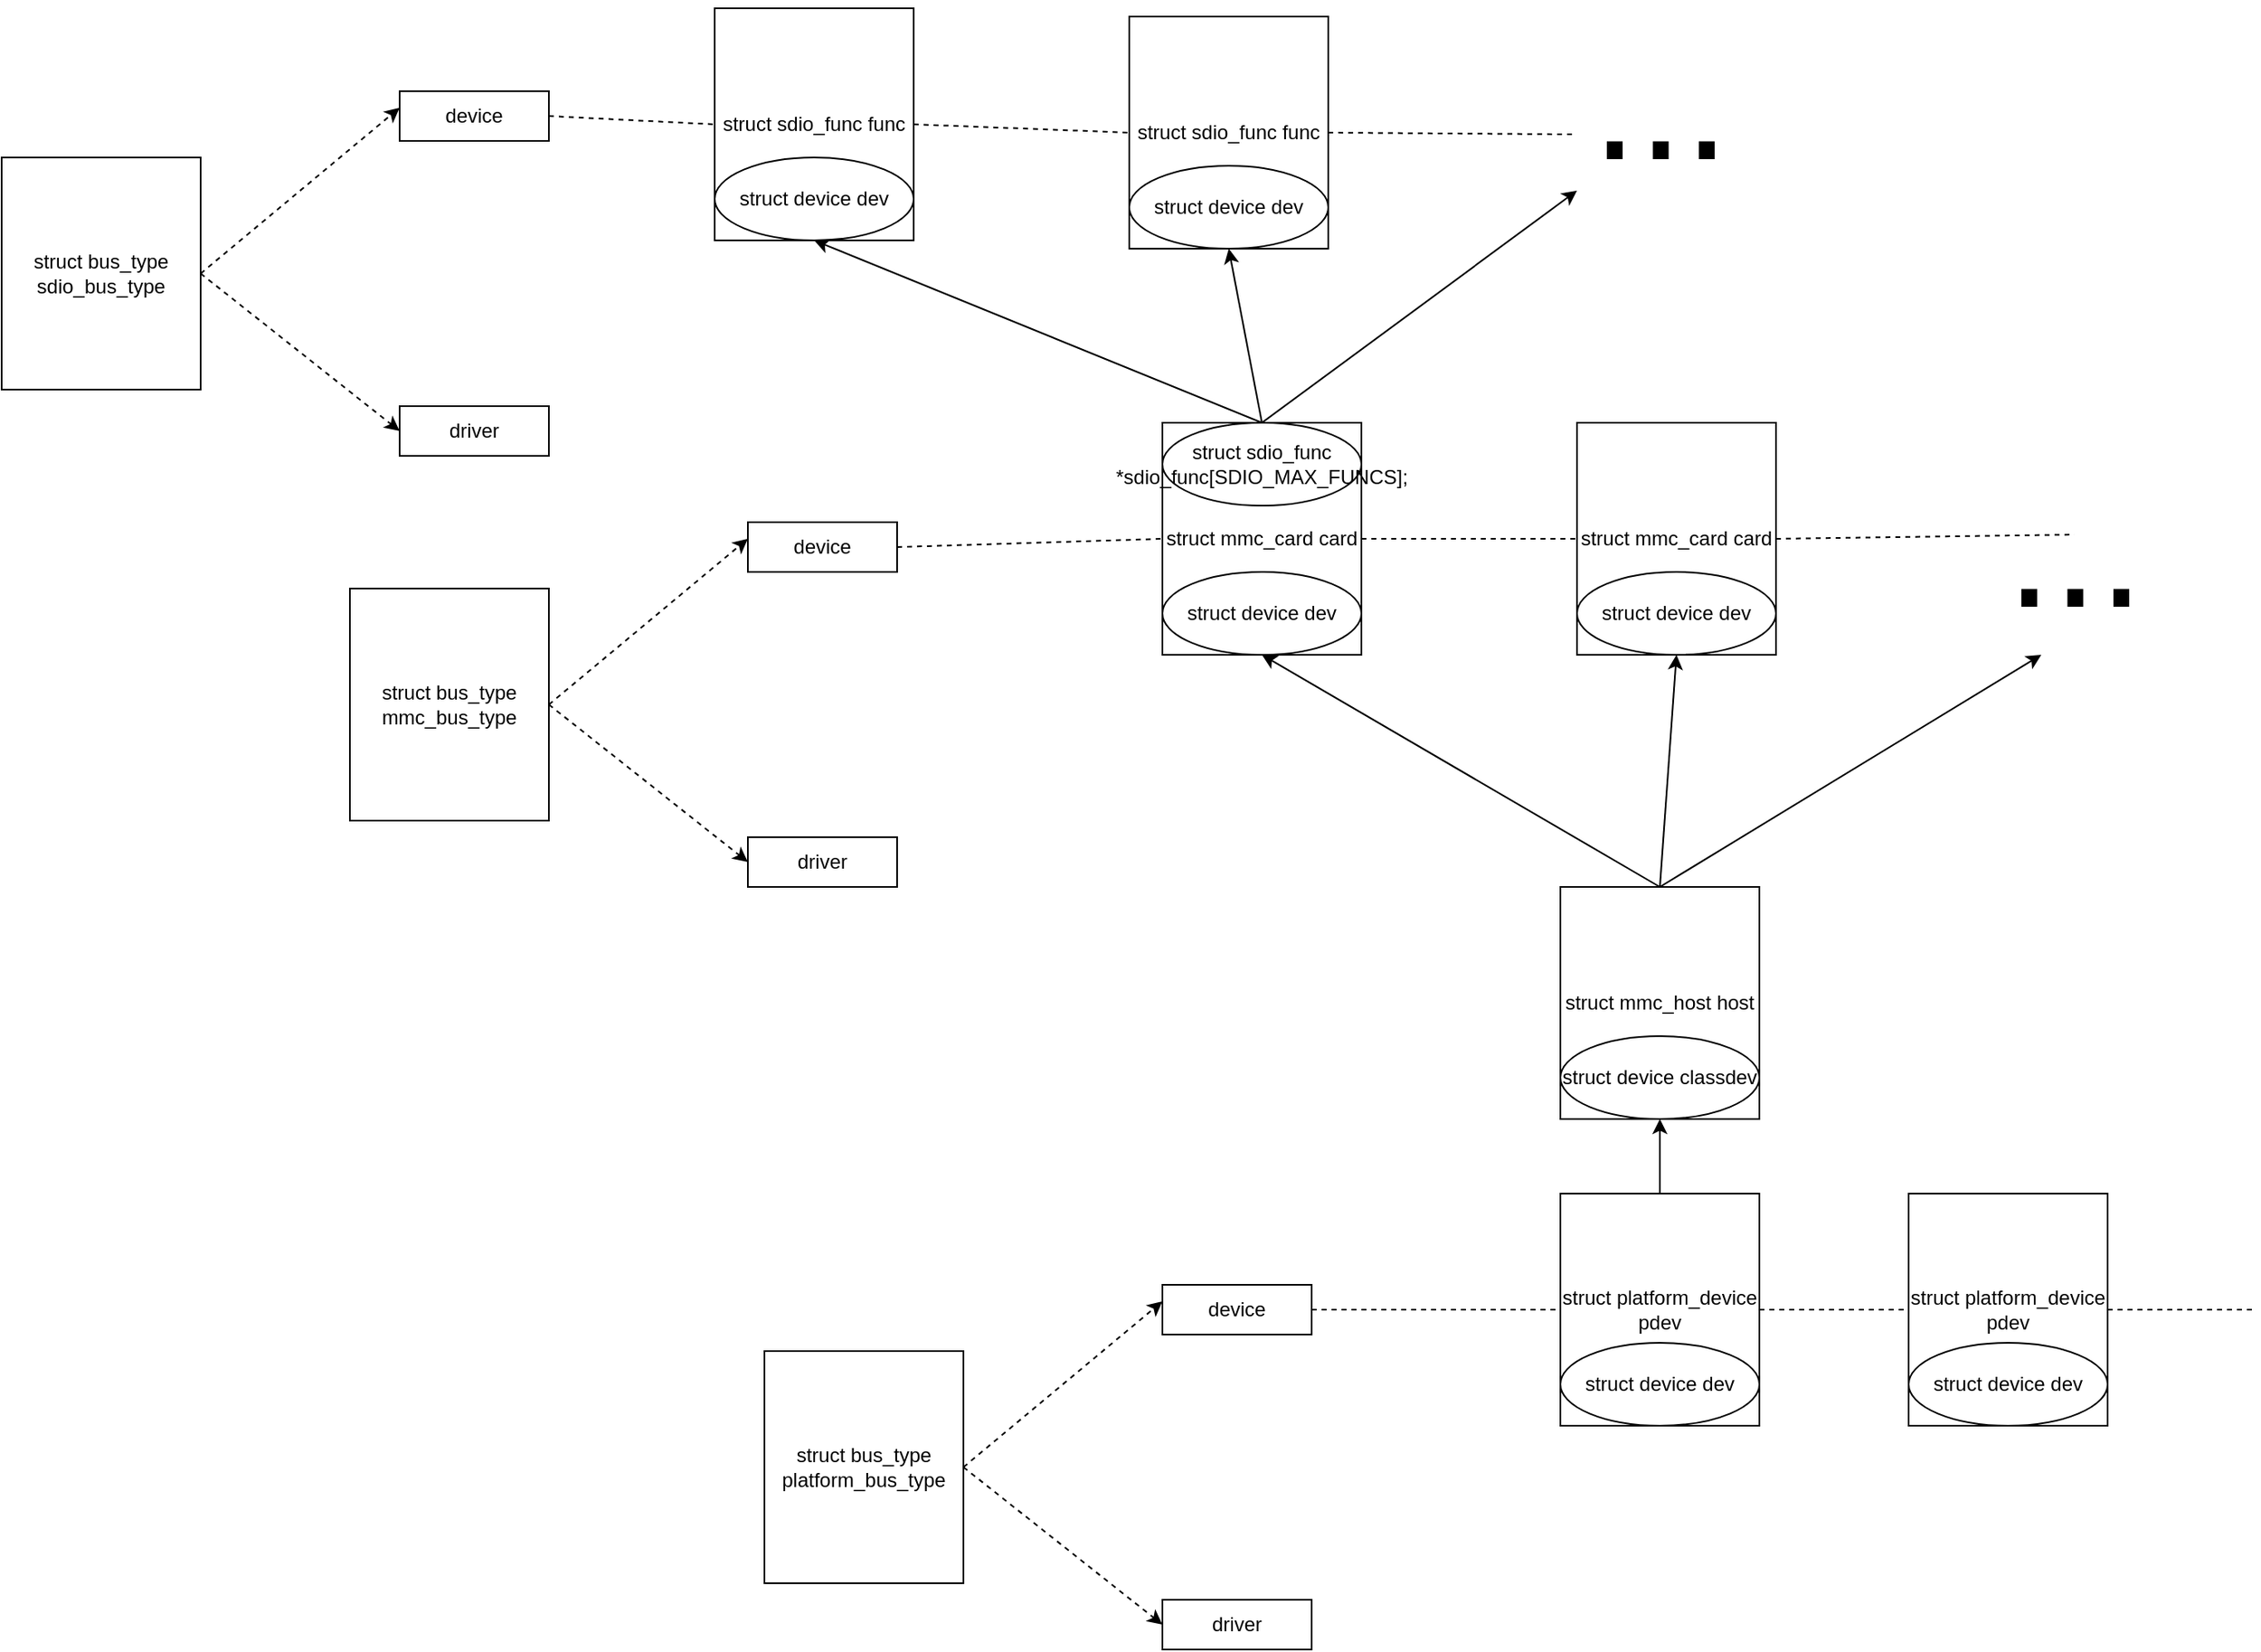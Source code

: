 <mxfile version="17.4.5" type="device"><diagram id="Q6IWTqOvN91mk50v-B2y" name="总线设备拓扑结构"><mxGraphModel dx="3475" dy="854" grid="1" gridSize="10" guides="1" tooltips="1" connect="1" arrows="1" fold="1" page="1" pageScale="1" pageWidth="827" pageHeight="1169" math="0" shadow="0"><root><mxCell id="0"/><mxCell id="1" parent="0"/><mxCell id="PZFpVpFGpjzejOJH2RGV-1" value="struct platform_device pdev" style="rounded=0;whiteSpace=wrap;html=1;" vertex="1" parent="1"><mxGeometry x="-550" y="815" width="120" height="140" as="geometry"/></mxCell><mxCell id="PZFpVpFGpjzejOJH2RGV-2" value="struct device dev" style="ellipse;whiteSpace=wrap;html=1;" vertex="1" parent="1"><mxGeometry x="-550" y="905" width="120" height="50" as="geometry"/></mxCell><mxCell id="PZFpVpFGpjzejOJH2RGV-3" value="struct mmc_host host" style="rounded=0;whiteSpace=wrap;html=1;" vertex="1" parent="1"><mxGeometry x="-550" y="630" width="120" height="140" as="geometry"/></mxCell><mxCell id="PZFpVpFGpjzejOJH2RGV-4" value="struct device classdev" style="ellipse;whiteSpace=wrap;html=1;" vertex="1" parent="1"><mxGeometry x="-550" y="720" width="120" height="50" as="geometry"/></mxCell><mxCell id="PZFpVpFGpjzejOJH2RGV-5" value="struct mmc_card card" style="rounded=0;whiteSpace=wrap;html=1;" vertex="1" parent="1"><mxGeometry x="-790" y="350" width="120" height="140" as="geometry"/></mxCell><mxCell id="PZFpVpFGpjzejOJH2RGV-6" value="struct device dev" style="ellipse;whiteSpace=wrap;html=1;" vertex="1" parent="1"><mxGeometry x="-790" y="440" width="120" height="50" as="geometry"/></mxCell><mxCell id="PZFpVpFGpjzejOJH2RGV-7" value="struct sdio_func func" style="rounded=0;whiteSpace=wrap;html=1;" vertex="1" parent="1"><mxGeometry x="-1060" y="100" width="120" height="140" as="geometry"/></mxCell><mxCell id="PZFpVpFGpjzejOJH2RGV-8" value="struct device dev" style="ellipse;whiteSpace=wrap;html=1;" vertex="1" parent="1"><mxGeometry x="-1060" y="190" width="120" height="50" as="geometry"/></mxCell><mxCell id="PZFpVpFGpjzejOJH2RGV-9" value="" style="endArrow=classic;html=1;rounded=0;exitX=0.5;exitY=0;exitDx=0;exitDy=0;entryX=0.5;entryY=1;entryDx=0;entryDy=0;" edge="1" parent="1" source="PZFpVpFGpjzejOJH2RGV-1" target="PZFpVpFGpjzejOJH2RGV-4"><mxGeometry width="50" height="50" relative="1" as="geometry"><mxPoint x="-300" y="880" as="sourcePoint"/><mxPoint x="-250" y="830" as="targetPoint"/></mxGeometry></mxCell><mxCell id="PZFpVpFGpjzejOJH2RGV-10" value="" style="endArrow=classic;html=1;rounded=0;exitX=0.5;exitY=0;exitDx=0;exitDy=0;entryX=0.5;entryY=1;entryDx=0;entryDy=0;" edge="1" parent="1" source="PZFpVpFGpjzejOJH2RGV-3" target="PZFpVpFGpjzejOJH2RGV-6"><mxGeometry width="50" height="50" relative="1" as="geometry"><mxPoint x="-130" y="559.76" as="sourcePoint"/><mxPoint x="-80" y="559.76" as="targetPoint"/></mxGeometry></mxCell><mxCell id="PZFpVpFGpjzejOJH2RGV-11" value="" style="endArrow=classic;html=1;rounded=0;exitX=0.5;exitY=0;exitDx=0;exitDy=0;entryX=0.5;entryY=1;entryDx=0;entryDy=0;" edge="1" parent="1" source="PZFpVpFGpjzejOJH2RGV-22" target="PZFpVpFGpjzejOJH2RGV-8"><mxGeometry width="50" height="50" relative="1" as="geometry"><mxPoint x="87" y="309.71" as="sourcePoint"/><mxPoint x="137" y="309.71" as="targetPoint"/></mxGeometry></mxCell><mxCell id="PZFpVpFGpjzejOJH2RGV-12" value="struct sdio_func func" style="rounded=0;whiteSpace=wrap;html=1;" vertex="1" parent="1"><mxGeometry x="-810" y="105" width="120" height="140" as="geometry"/></mxCell><mxCell id="PZFpVpFGpjzejOJH2RGV-13" value="struct device dev" style="ellipse;whiteSpace=wrap;html=1;" vertex="1" parent="1"><mxGeometry x="-810" y="195" width="120" height="50" as="geometry"/></mxCell><mxCell id="PZFpVpFGpjzejOJH2RGV-14" value="" style="endArrow=classic;html=1;rounded=0;exitX=0.5;exitY=0;exitDx=0;exitDy=0;entryX=0.5;entryY=1;entryDx=0;entryDy=0;" edge="1" parent="1" source="PZFpVpFGpjzejOJH2RGV-22" target="PZFpVpFGpjzejOJH2RGV-13"><mxGeometry width="50" height="50" relative="1" as="geometry"><mxPoint x="-640" y="419.76" as="sourcePoint"/><mxPoint x="-590" y="419.76" as="targetPoint"/></mxGeometry></mxCell><mxCell id="PZFpVpFGpjzejOJH2RGV-15" value="struct mmc_card card" style="rounded=0;whiteSpace=wrap;html=1;" vertex="1" parent="1"><mxGeometry x="-540" y="350" width="120" height="140" as="geometry"/></mxCell><mxCell id="PZFpVpFGpjzejOJH2RGV-16" value="struct device dev" style="ellipse;whiteSpace=wrap;html=1;" vertex="1" parent="1"><mxGeometry x="-540" y="440" width="120" height="50" as="geometry"/></mxCell><mxCell id="PZFpVpFGpjzejOJH2RGV-17" value="" style="endArrow=classic;html=1;rounded=0;entryX=0.5;entryY=1;entryDx=0;entryDy=0;" edge="1" parent="1" target="PZFpVpFGpjzejOJH2RGV-15"><mxGeometry width="50" height="50" relative="1" as="geometry"><mxPoint x="-490" y="630" as="sourcePoint"/><mxPoint x="-170" y="850" as="targetPoint"/></mxGeometry></mxCell><mxCell id="PZFpVpFGpjzejOJH2RGV-18" value="" style="endArrow=classic;html=1;rounded=0;" edge="1" parent="1"><mxGeometry width="50" height="50" relative="1" as="geometry"><mxPoint x="-490" y="630" as="sourcePoint"/><mxPoint x="-260" y="490" as="targetPoint"/></mxGeometry></mxCell><mxCell id="PZFpVpFGpjzejOJH2RGV-19" value="&lt;font style=&quot;font-size: 100px&quot;&gt;...&lt;/font&gt;" style="text;html=1;align=center;verticalAlign=middle;resizable=0;points=[];autosize=1;strokeColor=none;fillColor=none;" vertex="1" parent="1"><mxGeometry x="-290" y="400" width="100" height="50" as="geometry"/></mxCell><mxCell id="PZFpVpFGpjzejOJH2RGV-20" value="" style="endArrow=classic;html=1;rounded=0;fontSize=100;exitX=0.5;exitY=0;exitDx=0;exitDy=0;" edge="1" parent="1" source="PZFpVpFGpjzejOJH2RGV-22"><mxGeometry width="50" height="50" relative="1" as="geometry"><mxPoint x="-660" y="320" as="sourcePoint"/><mxPoint x="-540" y="210" as="targetPoint"/></mxGeometry></mxCell><mxCell id="PZFpVpFGpjzejOJH2RGV-21" value="&lt;font style=&quot;font-size: 100px&quot;&gt;...&lt;/font&gt;" style="text;html=1;align=center;verticalAlign=middle;resizable=0;points=[];autosize=1;strokeColor=none;fillColor=none;" vertex="1" parent="1"><mxGeometry x="-540" y="130" width="100" height="50" as="geometry"/></mxCell><mxCell id="PZFpVpFGpjzejOJH2RGV-22" value="&lt;span style=&quot;font-size: 12px&quot;&gt;struct sdio_func&lt;span&gt;&#9;&lt;/span&gt;*sdio_func[SDIO_MAX_FUNCS];&lt;/span&gt;" style="ellipse;whiteSpace=wrap;html=1;" vertex="1" parent="1"><mxGeometry x="-790" y="350" width="120" height="50" as="geometry"/></mxCell><mxCell id="PZFpVpFGpjzejOJH2RGV-23" value="struct bus_type platform_bus_type" style="rounded=0;whiteSpace=wrap;html=1;" vertex="1" parent="1"><mxGeometry x="-1030" y="910" width="120" height="140" as="geometry"/></mxCell><mxCell id="PZFpVpFGpjzejOJH2RGV-24" value="" style="endArrow=classic;html=1;rounded=0;fontSize=100;exitX=1;exitY=0.5;exitDx=0;exitDy=0;dashed=1;" edge="1" parent="1" source="PZFpVpFGpjzejOJH2RGV-23"><mxGeometry width="50" height="50" relative="1" as="geometry"><mxPoint x="-720" y="880" as="sourcePoint"/><mxPoint x="-790" y="880" as="targetPoint"/></mxGeometry></mxCell><mxCell id="PZFpVpFGpjzejOJH2RGV-25" value="device" style="rounded=0;whiteSpace=wrap;html=1;" vertex="1" parent="1"><mxGeometry x="-790" y="870" width="90" height="30" as="geometry"/></mxCell><mxCell id="PZFpVpFGpjzejOJH2RGV-26" value="driver" style="rounded=0;whiteSpace=wrap;html=1;" vertex="1" parent="1"><mxGeometry x="-790" y="1060" width="90" height="30" as="geometry"/></mxCell><mxCell id="PZFpVpFGpjzejOJH2RGV-27" value="" style="endArrow=classic;html=1;rounded=0;fontSize=12;exitX=1;exitY=0.5;exitDx=0;exitDy=0;entryX=0;entryY=0.5;entryDx=0;entryDy=0;dashed=1;" edge="1" parent="1" source="PZFpVpFGpjzejOJH2RGV-23" target="PZFpVpFGpjzejOJH2RGV-26"><mxGeometry width="50" height="50" relative="1" as="geometry"><mxPoint x="-840" y="1020" as="sourcePoint"/><mxPoint x="-790" y="970" as="targetPoint"/></mxGeometry></mxCell><mxCell id="PZFpVpFGpjzejOJH2RGV-28" value="struct platform_device pdev" style="rounded=0;whiteSpace=wrap;html=1;" vertex="1" parent="1"><mxGeometry x="-340" y="815" width="120" height="140" as="geometry"/></mxCell><mxCell id="PZFpVpFGpjzejOJH2RGV-29" value="struct device dev" style="ellipse;whiteSpace=wrap;html=1;" vertex="1" parent="1"><mxGeometry x="-340" y="905" width="120" height="50" as="geometry"/></mxCell><mxCell id="PZFpVpFGpjzejOJH2RGV-30" value="struct bus_type mmc_bus_type" style="rounded=0;whiteSpace=wrap;html=1;" vertex="1" parent="1"><mxGeometry x="-1280" y="450" width="120" height="140" as="geometry"/></mxCell><mxCell id="PZFpVpFGpjzejOJH2RGV-31" value="" style="endArrow=classic;html=1;rounded=0;fontSize=100;exitX=1;exitY=0.5;exitDx=0;exitDy=0;dashed=1;" edge="1" parent="1" source="PZFpVpFGpjzejOJH2RGV-30"><mxGeometry width="50" height="50" relative="1" as="geometry"><mxPoint x="-970" y="420" as="sourcePoint"/><mxPoint x="-1040" y="420" as="targetPoint"/></mxGeometry></mxCell><mxCell id="PZFpVpFGpjzejOJH2RGV-32" value="device" style="rounded=0;whiteSpace=wrap;html=1;" vertex="1" parent="1"><mxGeometry x="-1040" y="410" width="90" height="30" as="geometry"/></mxCell><mxCell id="PZFpVpFGpjzejOJH2RGV-33" value="driver" style="rounded=0;whiteSpace=wrap;html=1;" vertex="1" parent="1"><mxGeometry x="-1040" y="600" width="90" height="30" as="geometry"/></mxCell><mxCell id="PZFpVpFGpjzejOJH2RGV-34" value="" style="endArrow=classic;html=1;rounded=0;fontSize=12;exitX=1;exitY=0.5;exitDx=0;exitDy=0;entryX=0;entryY=0.5;entryDx=0;entryDy=0;dashed=1;" edge="1" parent="1" source="PZFpVpFGpjzejOJH2RGV-30" target="PZFpVpFGpjzejOJH2RGV-33"><mxGeometry width="50" height="50" relative="1" as="geometry"><mxPoint x="-1090" y="560" as="sourcePoint"/><mxPoint x="-1040" y="510" as="targetPoint"/></mxGeometry></mxCell><mxCell id="PZFpVpFGpjzejOJH2RGV-35" value="" style="endArrow=none;dashed=1;html=1;rounded=0;fontSize=12;exitX=1;exitY=0.5;exitDx=0;exitDy=0;entryX=0;entryY=0.5;entryDx=0;entryDy=0;" edge="1" parent="1" source="PZFpVpFGpjzejOJH2RGV-32" target="PZFpVpFGpjzejOJH2RGV-5"><mxGeometry width="50" height="50" relative="1" as="geometry"><mxPoint x="-860" y="620" as="sourcePoint"/><mxPoint x="-810" y="570" as="targetPoint"/></mxGeometry></mxCell><mxCell id="PZFpVpFGpjzejOJH2RGV-36" value="" style="endArrow=none;dashed=1;html=1;rounded=0;fontSize=12;exitX=1;exitY=0.5;exitDx=0;exitDy=0;entryX=0;entryY=0.5;entryDx=0;entryDy=0;" edge="1" parent="1" source="PZFpVpFGpjzejOJH2RGV-25" target="PZFpVpFGpjzejOJH2RGV-1"><mxGeometry width="50" height="50" relative="1" as="geometry"><mxPoint x="-680" y="830" as="sourcePoint"/><mxPoint x="-630" y="780" as="targetPoint"/></mxGeometry></mxCell><mxCell id="PZFpVpFGpjzejOJH2RGV-37" value="" style="endArrow=none;dashed=1;html=1;rounded=0;fontSize=12;entryX=0;entryY=0.5;entryDx=0;entryDy=0;exitX=1;exitY=0.5;exitDx=0;exitDy=0;" edge="1" parent="1" source="PZFpVpFGpjzejOJH2RGV-1" target="PZFpVpFGpjzejOJH2RGV-28"><mxGeometry width="50" height="50" relative="1" as="geometry"><mxPoint x="-870" y="730" as="sourcePoint"/><mxPoint x="-820" y="680" as="targetPoint"/></mxGeometry></mxCell><mxCell id="PZFpVpFGpjzejOJH2RGV-38" value="" style="endArrow=none;dashed=1;html=1;rounded=0;fontSize=12;exitX=1;exitY=0.5;exitDx=0;exitDy=0;" edge="1" parent="1" source="PZFpVpFGpjzejOJH2RGV-28"><mxGeometry width="50" height="50" relative="1" as="geometry"><mxPoint x="-160" y="890" as="sourcePoint"/><mxPoint x="-130" y="885" as="targetPoint"/></mxGeometry></mxCell><mxCell id="PZFpVpFGpjzejOJH2RGV-39" value="" style="endArrow=none;dashed=1;html=1;rounded=0;fontSize=12;exitX=1;exitY=0.5;exitDx=0;exitDy=0;entryX=0;entryY=0.5;entryDx=0;entryDy=0;" edge="1" parent="1" source="PZFpVpFGpjzejOJH2RGV-5" target="PZFpVpFGpjzejOJH2RGV-15"><mxGeometry width="50" height="50" relative="1" as="geometry"><mxPoint x="-740" y="660" as="sourcePoint"/><mxPoint x="-690" y="610" as="targetPoint"/></mxGeometry></mxCell><mxCell id="PZFpVpFGpjzejOJH2RGV-40" value="" style="endArrow=none;dashed=1;html=1;rounded=0;fontSize=12;exitX=1;exitY=0.5;exitDx=0;exitDy=0;entryX=0;entryY=0.5;entryDx=0;entryDy=0;" edge="1" parent="1" source="PZFpVpFGpjzejOJH2RGV-15"><mxGeometry width="50" height="50" relative="1" as="geometry"><mxPoint x="-420" y="422.5" as="sourcePoint"/><mxPoint x="-240" y="417.5" as="targetPoint"/></mxGeometry></mxCell><mxCell id="PZFpVpFGpjzejOJH2RGV-41" value="struct bus_type sdio_bus_type" style="rounded=0;whiteSpace=wrap;html=1;" vertex="1" parent="1"><mxGeometry x="-1490" y="190" width="120" height="140" as="geometry"/></mxCell><mxCell id="PZFpVpFGpjzejOJH2RGV-42" value="" style="endArrow=classic;html=1;rounded=0;fontSize=100;exitX=1;exitY=0.5;exitDx=0;exitDy=0;dashed=1;" edge="1" parent="1" source="PZFpVpFGpjzejOJH2RGV-41"><mxGeometry width="50" height="50" relative="1" as="geometry"><mxPoint x="-1180" y="160" as="sourcePoint"/><mxPoint x="-1250" y="160" as="targetPoint"/></mxGeometry></mxCell><mxCell id="PZFpVpFGpjzejOJH2RGV-43" value="device" style="rounded=0;whiteSpace=wrap;html=1;" vertex="1" parent="1"><mxGeometry x="-1250" y="150" width="90" height="30" as="geometry"/></mxCell><mxCell id="PZFpVpFGpjzejOJH2RGV-44" value="driver" style="rounded=0;whiteSpace=wrap;html=1;" vertex="1" parent="1"><mxGeometry x="-1250" y="340" width="90" height="30" as="geometry"/></mxCell><mxCell id="PZFpVpFGpjzejOJH2RGV-45" value="" style="endArrow=classic;html=1;rounded=0;fontSize=12;exitX=1;exitY=0.5;exitDx=0;exitDy=0;entryX=0;entryY=0.5;entryDx=0;entryDy=0;dashed=1;" edge="1" parent="1" source="PZFpVpFGpjzejOJH2RGV-41" target="PZFpVpFGpjzejOJH2RGV-44"><mxGeometry width="50" height="50" relative="1" as="geometry"><mxPoint x="-1300" y="300" as="sourcePoint"/><mxPoint x="-1250" y="250" as="targetPoint"/></mxGeometry></mxCell><mxCell id="PZFpVpFGpjzejOJH2RGV-46" value="" style="endArrow=none;dashed=1;html=1;rounded=0;fontSize=12;exitX=1;exitY=0.5;exitDx=0;exitDy=0;entryX=0;entryY=0.5;entryDx=0;entryDy=0;" edge="1" parent="1" source="PZFpVpFGpjzejOJH2RGV-43" target="PZFpVpFGpjzejOJH2RGV-7"><mxGeometry width="50" height="50" relative="1" as="geometry"><mxPoint x="-1220" y="290" as="sourcePoint"/><mxPoint x="-1170" y="240" as="targetPoint"/></mxGeometry></mxCell><mxCell id="PZFpVpFGpjzejOJH2RGV-47" value="" style="endArrow=none;dashed=1;html=1;rounded=0;fontSize=12;exitX=1;exitY=0.5;exitDx=0;exitDy=0;entryX=0;entryY=0.5;entryDx=0;entryDy=0;" edge="1" parent="1" source="PZFpVpFGpjzejOJH2RGV-7" target="PZFpVpFGpjzejOJH2RGV-12"><mxGeometry width="50" height="50" relative="1" as="geometry"><mxPoint x="-540" y="150" as="sourcePoint"/><mxPoint x="-490" y="100" as="targetPoint"/></mxGeometry></mxCell><mxCell id="PZFpVpFGpjzejOJH2RGV-48" value="" style="endArrow=none;dashed=1;html=1;rounded=0;fontSize=12;exitX=1;exitY=0.5;exitDx=0;exitDy=0;entryX=-0.009;entryY=0.921;entryDx=0;entryDy=0;entryPerimeter=0;" edge="1" parent="1" source="PZFpVpFGpjzejOJH2RGV-12" target="PZFpVpFGpjzejOJH2RGV-21"><mxGeometry width="50" height="50" relative="1" as="geometry"><mxPoint x="-620" y="180" as="sourcePoint"/><mxPoint x="-560" y="180" as="targetPoint"/></mxGeometry></mxCell></root></mxGraphModel></diagram></mxfile>